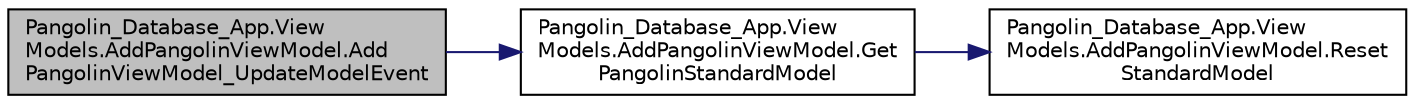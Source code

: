 digraph "Pangolin_Database_App.ViewModels.AddPangolinViewModel.AddPangolinViewModel_UpdateModelEvent"
{
 // LATEX_PDF_SIZE
  edge [fontname="Helvetica",fontsize="10",labelfontname="Helvetica",labelfontsize="10"];
  node [fontname="Helvetica",fontsize="10",shape=record];
  rankdir="LR";
  Node1 [label="Pangolin_Database_App.View\lModels.AddPangolinViewModel.Add\lPangolinViewModel_UpdateModelEvent",height=0.2,width=0.4,color="black", fillcolor="grey75", style="filled", fontcolor="black",tooltip="Method that adds a new pangolin standard model if a new pangolin is added"];
  Node1 -> Node2 [color="midnightblue",fontsize="10",style="solid"];
  Node2 [label="Pangolin_Database_App.View\lModels.AddPangolinViewModel.Get\lPangolinStandardModel",height=0.2,width=0.4,color="black", fillcolor="white", style="filled",URL="$class_pangolin___database___app_1_1_view_models_1_1_add_pangolin_view_model.html#a60f708bbc1b118b1107d28f807074566",tooltip="Factory to create a pangolin standard model"];
  Node2 -> Node3 [color="midnightblue",fontsize="10",style="solid"];
  Node3 [label="Pangolin_Database_App.View\lModels.AddPangolinViewModel.Reset\lStandardModel",height=0.2,width=0.4,color="black", fillcolor="white", style="filled",URL="$class_pangolin___database___app_1_1_view_models_1_1_add_pangolin_view_model.html#a857c84fe52b2796b033917786fb6d149",tooltip="Resets standardmodel if change of pangolin selection"];
}
